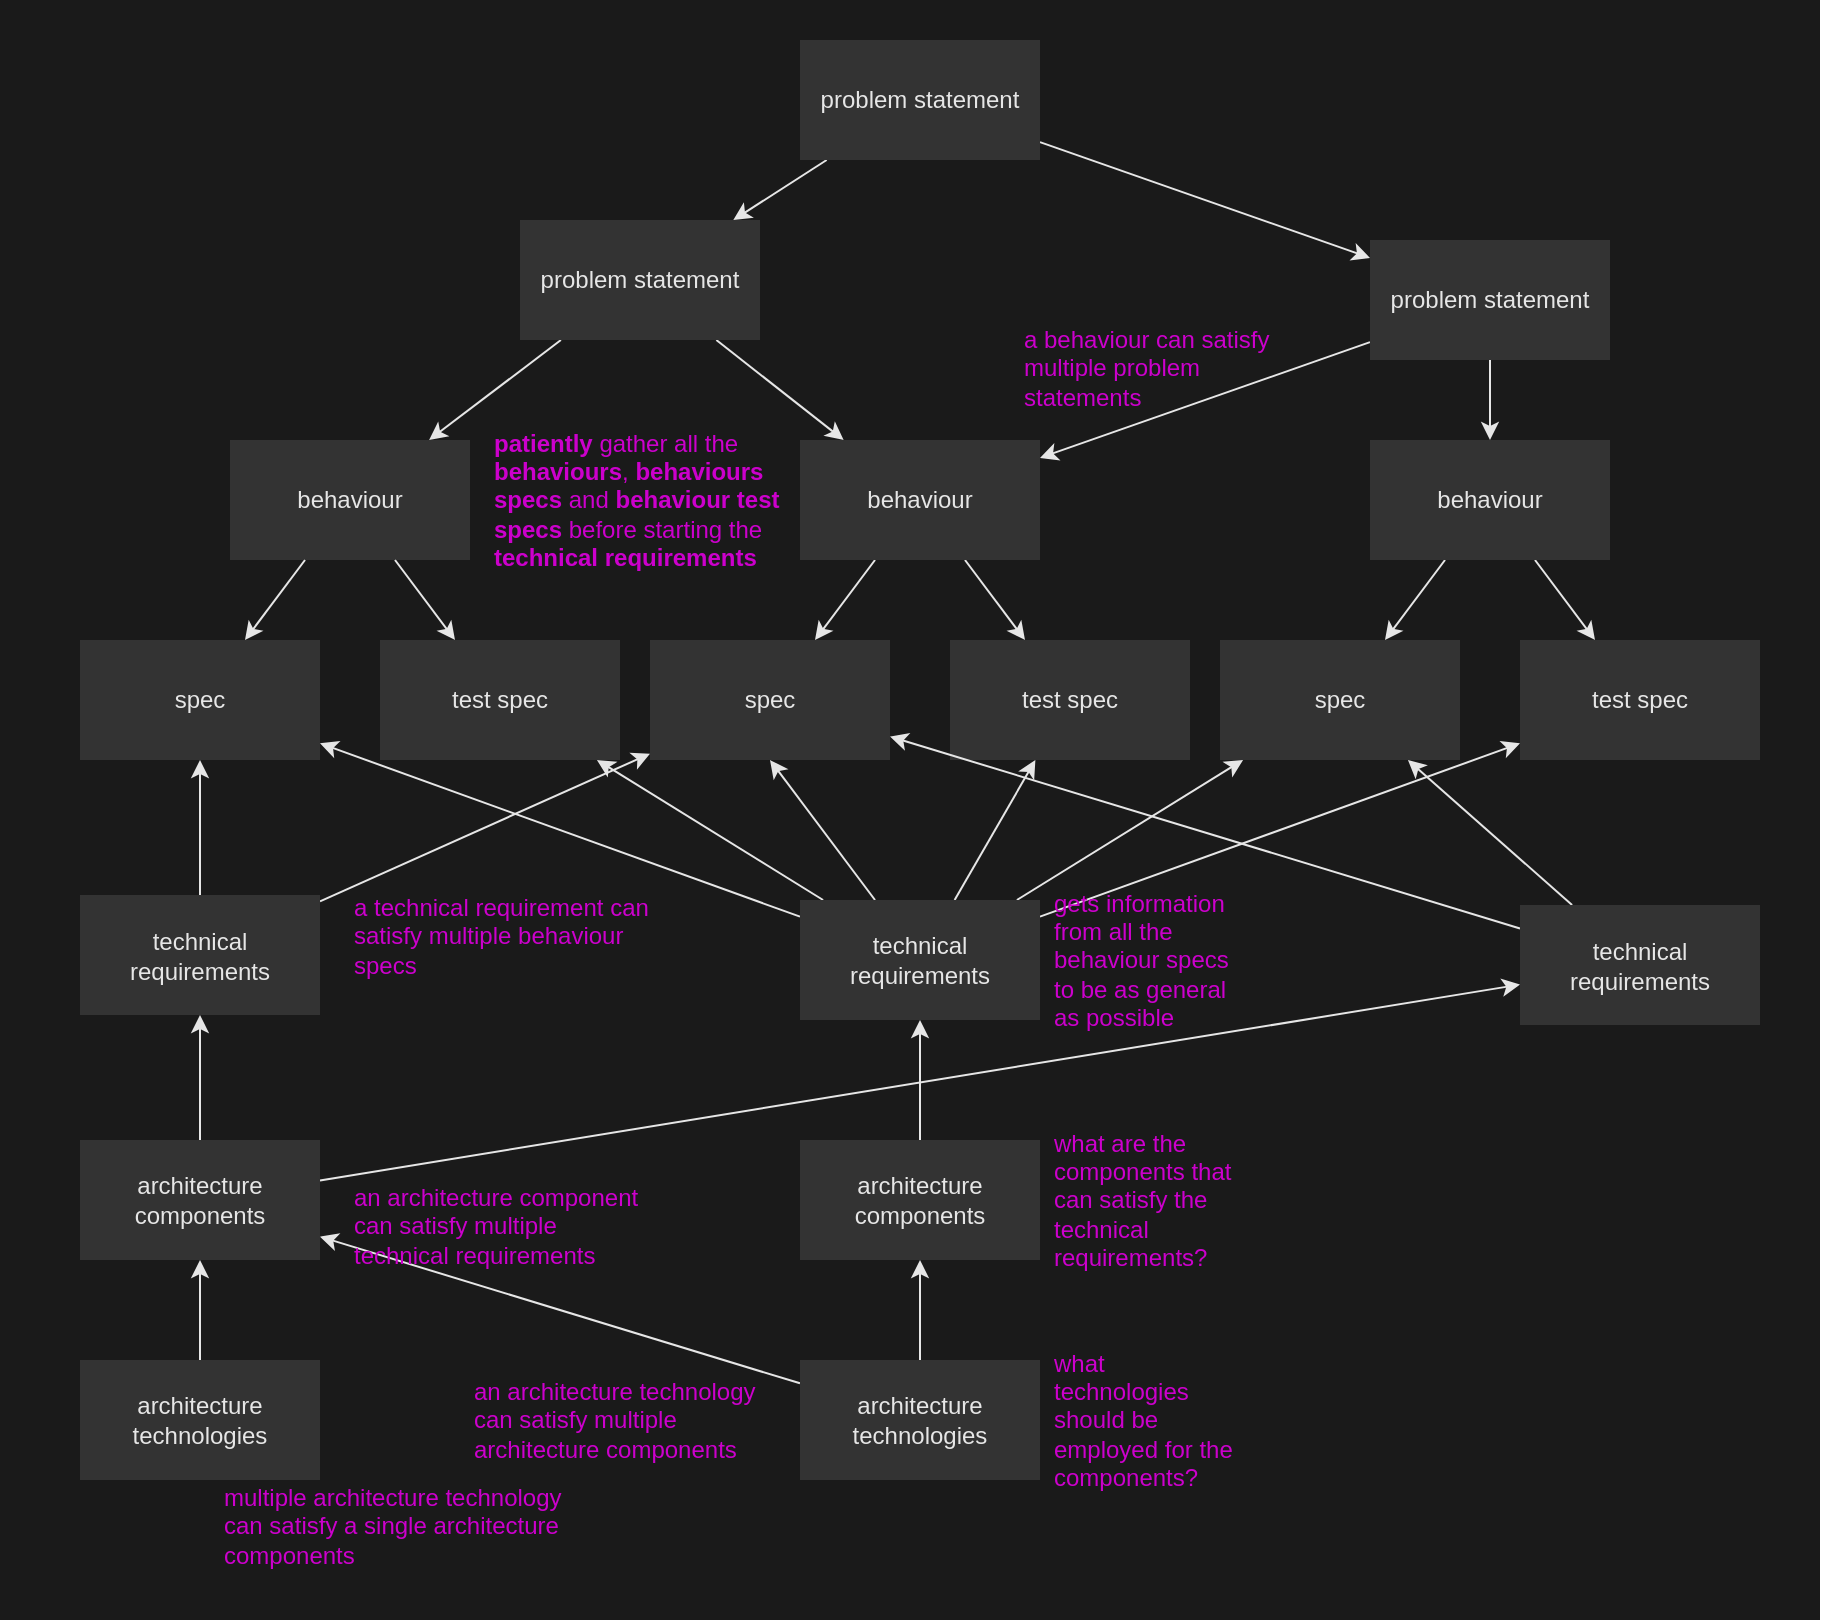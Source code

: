 <mxfile>
    <diagram id="kMwoFzIH3iVEOcsCu21u" name="Page-1">
        <mxGraphModel dx="4618" dy="1065" grid="1" gridSize="10" guides="1" tooltips="1" connect="1" arrows="1" fold="1" page="1" pageScale="1" pageWidth="3300" pageHeight="4681" math="0" shadow="0">
            <root>
                <mxCell id="0"/>
                <mxCell id="1" parent="0"/>
                <mxCell id="28" value="" style="rounded=0;whiteSpace=wrap;html=1;strokeColor=none;fillColor=#1A1A1A;" parent="1" vertex="1">
                    <mxGeometry x="-240" y="150" width="910" height="810" as="geometry"/>
                </mxCell>
                <mxCell id="4" style="edgeStyle=none;html=1;strokeColor=#E6E6E6;" parent="1" source="2" target="3" edge="1">
                    <mxGeometry relative="1" as="geometry"/>
                </mxCell>
                <mxCell id="37" style="edgeStyle=none;html=1;fontColor=#CC00CC;strokeColor=#E6E6E6;" parent="1" source="2" target="32" edge="1">
                    <mxGeometry relative="1" as="geometry"/>
                </mxCell>
                <mxCell id="2" value="problem statement" style="rounded=0;whiteSpace=wrap;html=1;strokeColor=none;fillColor=#333333;fontColor=#E6E6E6;" parent="1" vertex="1">
                    <mxGeometry x="20" y="260" width="120" height="60" as="geometry"/>
                </mxCell>
                <mxCell id="7" style="edgeStyle=none;html=1;strokeColor=#E6E6E6;" parent="1" source="3" target="5" edge="1">
                    <mxGeometry relative="1" as="geometry"/>
                </mxCell>
                <mxCell id="8" style="edgeStyle=none;html=1;strokeColor=#E6E6E6;" parent="1" source="3" target="6" edge="1">
                    <mxGeometry relative="1" as="geometry"/>
                </mxCell>
                <mxCell id="3" value="behaviour" style="rounded=0;whiteSpace=wrap;html=1;strokeColor=none;fillColor=#333333;fontColor=#E6E6E6;" parent="1" vertex="1">
                    <mxGeometry x="160" y="370" width="120" height="60" as="geometry"/>
                </mxCell>
                <mxCell id="5" value="spec" style="rounded=0;whiteSpace=wrap;html=1;strokeColor=none;fillColor=#333333;fontColor=#E6E6E6;" parent="1" vertex="1">
                    <mxGeometry x="85" y="470" width="120" height="60" as="geometry"/>
                </mxCell>
                <mxCell id="6" value="test spec" style="rounded=0;whiteSpace=wrap;html=1;strokeColor=none;fillColor=#333333;fontColor=#E6E6E6;" parent="1" vertex="1">
                    <mxGeometry x="235" y="470" width="120" height="60" as="geometry"/>
                </mxCell>
                <mxCell id="9" style="edgeStyle=none;html=1;strokeColor=#E6E6E6;" parent="1" source="10" target="13" edge="1">
                    <mxGeometry relative="1" as="geometry"/>
                </mxCell>
                <mxCell id="48" style="edgeStyle=none;html=1;strokeColor=#E6E6E6;" parent="1" source="10" target="3" edge="1">
                    <mxGeometry relative="1" as="geometry"/>
                </mxCell>
                <mxCell id="10" value="problem statement" style="rounded=0;whiteSpace=wrap;html=1;strokeColor=none;fillColor=#333333;fontColor=#E6E6E6;" parent="1" vertex="1">
                    <mxGeometry x="445" y="270" width="120" height="60" as="geometry"/>
                </mxCell>
                <mxCell id="11" style="edgeStyle=none;html=1;strokeColor=#E6E6E6;" parent="1" source="13" target="14" edge="1">
                    <mxGeometry relative="1" as="geometry"/>
                </mxCell>
                <mxCell id="12" style="edgeStyle=none;html=1;strokeColor=#E6E6E6;" parent="1" source="13" target="15" edge="1">
                    <mxGeometry relative="1" as="geometry"/>
                </mxCell>
                <mxCell id="13" value="behaviour" style="rounded=0;whiteSpace=wrap;html=1;strokeColor=none;fillColor=#333333;fontColor=#E6E6E6;" parent="1" vertex="1">
                    <mxGeometry x="445" y="370" width="120" height="60" as="geometry"/>
                </mxCell>
                <mxCell id="14" value="spec" style="rounded=0;whiteSpace=wrap;html=1;strokeColor=none;fillColor=#333333;fontColor=#E6E6E6;" parent="1" vertex="1">
                    <mxGeometry x="370" y="470" width="120" height="60" as="geometry"/>
                </mxCell>
                <mxCell id="15" value="test spec" style="rounded=0;whiteSpace=wrap;html=1;strokeColor=none;fillColor=#333333;fontColor=#E6E6E6;" parent="1" vertex="1">
                    <mxGeometry x="520" y="470" width="120" height="60" as="geometry"/>
                </mxCell>
                <mxCell id="17" style="edgeStyle=none;html=1;strokeColor=#E6E6E6;" parent="1" source="16" target="2" edge="1">
                    <mxGeometry relative="1" as="geometry"/>
                </mxCell>
                <mxCell id="18" style="edgeStyle=none;html=1;strokeColor=#E6E6E6;" parent="1" source="16" target="10" edge="1">
                    <mxGeometry relative="1" as="geometry"/>
                </mxCell>
                <mxCell id="16" value="problem statement" style="rounded=0;whiteSpace=wrap;html=1;strokeColor=none;fillColor=#333333;fontColor=#E6E6E6;" parent="1" vertex="1">
                    <mxGeometry x="160" y="170" width="120" height="60" as="geometry"/>
                </mxCell>
                <mxCell id="20" style="edgeStyle=none;html=1;entryX=0.5;entryY=1;entryDx=0;entryDy=0;strokeColor=#E6E6E6;" parent="1" source="19" target="5" edge="1">
                    <mxGeometry relative="1" as="geometry"/>
                </mxCell>
                <mxCell id="21" style="edgeStyle=none;html=1;strokeColor=#E6E6E6;" parent="1" source="19" target="6" edge="1">
                    <mxGeometry relative="1" as="geometry"/>
                </mxCell>
                <mxCell id="22" style="edgeStyle=none;html=1;strokeColor=#E6E6E6;" parent="1" source="19" target="14" edge="1">
                    <mxGeometry relative="1" as="geometry"/>
                </mxCell>
                <mxCell id="23" style="edgeStyle=none;html=1;strokeColor=#E6E6E6;" parent="1" source="19" target="15" edge="1">
                    <mxGeometry relative="1" as="geometry"/>
                </mxCell>
                <mxCell id="38" style="edgeStyle=none;html=1;fontColor=#CC00CC;strokeColor=#E6E6E6;" parent="1" source="19" target="33" edge="1">
                    <mxGeometry relative="1" as="geometry"/>
                </mxCell>
                <mxCell id="39" style="edgeStyle=none;html=1;fontColor=#CC00CC;strokeColor=#E6E6E6;" parent="1" source="19" target="36" edge="1">
                    <mxGeometry relative="1" as="geometry"/>
                </mxCell>
                <mxCell id="19" value="technical&lt;br&gt;requirements" style="rounded=0;whiteSpace=wrap;html=1;strokeColor=none;fillColor=#333333;fontColor=#E6E6E6;" parent="1" vertex="1">
                    <mxGeometry x="160" y="600" width="120" height="60" as="geometry"/>
                </mxCell>
                <mxCell id="25" style="edgeStyle=none;html=1;strokeColor=#E6E6E6;" parent="1" source="24" target="19" edge="1">
                    <mxGeometry relative="1" as="geometry"/>
                </mxCell>
                <mxCell id="24" value="architecture&lt;br&gt;components" style="rounded=0;whiteSpace=wrap;html=1;strokeColor=none;fillColor=#333333;fontColor=#E6E6E6;" parent="1" vertex="1">
                    <mxGeometry x="160" y="720" width="120" height="60" as="geometry"/>
                </mxCell>
                <mxCell id="27" style="edgeStyle=none;html=1;strokeColor=#E6E6E6;" parent="1" source="26" target="24" edge="1">
                    <mxGeometry relative="1" as="geometry"/>
                </mxCell>
                <mxCell id="55" style="edgeStyle=none;html=1;strokeColor=#E6E6E6;" edge="1" parent="1" source="26" target="51">
                    <mxGeometry relative="1" as="geometry"/>
                </mxCell>
                <mxCell id="26" value="architecture&lt;br&gt;technologies" style="rounded=0;whiteSpace=wrap;html=1;strokeColor=none;fillColor=#333333;fontColor=#E6E6E6;" parent="1" vertex="1">
                    <mxGeometry x="160" y="830" width="120" height="60" as="geometry"/>
                </mxCell>
                <mxCell id="29" value="what are the components that can satisfy the technical requirements?" style="text;html=1;strokeColor=none;fillColor=none;align=left;verticalAlign=middle;whiteSpace=wrap;rounded=0;fontColor=#CC00CC;" parent="1" vertex="1">
                    <mxGeometry x="285" y="717.5" width="95" height="65" as="geometry"/>
                </mxCell>
                <mxCell id="30" value="what technologies should be employed for the components?" style="text;html=1;strokeColor=none;fillColor=none;align=left;verticalAlign=middle;whiteSpace=wrap;rounded=0;fontColor=#CC00CC;" parent="1" vertex="1">
                    <mxGeometry x="285" y="827.5" width="95" height="65" as="geometry"/>
                </mxCell>
                <mxCell id="31" value="gets information from all the behaviour specs to be as general as possible" style="text;html=1;strokeColor=none;fillColor=none;align=left;verticalAlign=middle;whiteSpace=wrap;rounded=0;fontColor=#CC00CC;" parent="1" vertex="1">
                    <mxGeometry x="285" y="597.5" width="95" height="65" as="geometry"/>
                </mxCell>
                <mxCell id="32" value="behaviour" style="rounded=0;whiteSpace=wrap;html=1;strokeColor=none;fillColor=#333333;fontColor=#E6E6E6;" parent="1" vertex="1">
                    <mxGeometry x="-125" y="370" width="120" height="60" as="geometry"/>
                </mxCell>
                <mxCell id="33" value="test spec" style="rounded=0;whiteSpace=wrap;html=1;strokeColor=none;fillColor=#333333;fontColor=#E6E6E6;" parent="1" vertex="1">
                    <mxGeometry x="-50" y="470" width="120" height="60" as="geometry"/>
                </mxCell>
                <mxCell id="34" style="edgeStyle=none;html=1;strokeColor=#E6E6E6;" parent="1" source="32" target="33" edge="1">
                    <mxGeometry relative="1" as="geometry"/>
                </mxCell>
                <mxCell id="35" style="edgeStyle=none;html=1;strokeColor=#E6E6E6;" parent="1" source="32" target="36" edge="1">
                    <mxGeometry relative="1" as="geometry"/>
                </mxCell>
                <mxCell id="36" value="spec" style="rounded=0;whiteSpace=wrap;html=1;strokeColor=none;fillColor=#333333;fontColor=#E6E6E6;" parent="1" vertex="1">
                    <mxGeometry x="-200" y="470" width="120" height="60" as="geometry"/>
                </mxCell>
                <mxCell id="41" value="&lt;b&gt;patiently &lt;/b&gt;gather all the &lt;b&gt;behaviours&lt;/b&gt;, &lt;b&gt;behaviours specs&lt;/b&gt; and &lt;b&gt;behaviour test specs&lt;/b&gt; before starting the &lt;b&gt;technical requirements&lt;/b&gt;" style="text;html=1;strokeColor=none;fillColor=none;align=left;verticalAlign=middle;whiteSpace=wrap;rounded=0;fontColor=#CC00CC;" parent="1" vertex="1">
                    <mxGeometry x="5" y="353.75" width="150" height="92.5" as="geometry"/>
                </mxCell>
                <mxCell id="43" style="edgeStyle=none;html=1;strokeColor=#E6E6E6;" parent="1" source="42" target="36" edge="1">
                    <mxGeometry relative="1" as="geometry"/>
                </mxCell>
                <mxCell id="44" style="edgeStyle=none;html=1;strokeColor=#E6E6E6;" parent="1" source="42" target="5" edge="1">
                    <mxGeometry relative="1" as="geometry"/>
                </mxCell>
                <mxCell id="42" value="technical&lt;br&gt;requirements" style="rounded=0;whiteSpace=wrap;html=1;strokeColor=none;fillColor=#333333;fontColor=#E6E6E6;" parent="1" vertex="1">
                    <mxGeometry x="-200" y="597.5" width="120" height="60" as="geometry"/>
                </mxCell>
                <mxCell id="46" style="edgeStyle=none;html=1;strokeColor=#E6E6E6;" parent="1" source="45" target="14" edge="1">
                    <mxGeometry relative="1" as="geometry"/>
                </mxCell>
                <mxCell id="47" style="edgeStyle=none;html=1;strokeColor=#E6E6E6;" parent="1" source="45" target="5" edge="1">
                    <mxGeometry relative="1" as="geometry"/>
                </mxCell>
                <mxCell id="45" value="technical&lt;br&gt;requirements" style="rounded=0;whiteSpace=wrap;html=1;strokeColor=none;fillColor=#333333;fontColor=#E6E6E6;" parent="1" vertex="1">
                    <mxGeometry x="520" y="602.5" width="120" height="60" as="geometry"/>
                </mxCell>
                <mxCell id="49" value="a behaviour can satisfy multiple problem statements" style="text;html=1;strokeColor=none;fillColor=none;align=left;verticalAlign=middle;whiteSpace=wrap;rounded=0;fontColor=#CC00CC;" vertex="1" parent="1">
                    <mxGeometry x="270" y="313.75" width="150" height="40" as="geometry"/>
                </mxCell>
                <mxCell id="50" value="a technical requirement can satisfy multiple behaviour specs" style="text;html=1;strokeColor=none;fillColor=none;align=left;verticalAlign=middle;whiteSpace=wrap;rounded=0;fontColor=#CC00CC;" vertex="1" parent="1">
                    <mxGeometry x="-65" y="597.5" width="150" height="40" as="geometry"/>
                </mxCell>
                <mxCell id="52" style="edgeStyle=none;html=1;strokeColor=#E6E6E6;" edge="1" parent="1" source="51" target="42">
                    <mxGeometry relative="1" as="geometry"/>
                </mxCell>
                <mxCell id="53" style="edgeStyle=none;html=1;strokeColor=#E6E6E6;" edge="1" parent="1" source="51" target="45">
                    <mxGeometry relative="1" as="geometry"/>
                </mxCell>
                <mxCell id="51" value="architecture&lt;br&gt;components" style="rounded=0;whiteSpace=wrap;html=1;strokeColor=none;fillColor=#333333;fontColor=#E6E6E6;" vertex="1" parent="1">
                    <mxGeometry x="-200" y="720" width="120" height="60" as="geometry"/>
                </mxCell>
                <mxCell id="54" value="an architecture component can satisfy multiple technical requirements" style="text;html=1;strokeColor=none;fillColor=none;align=left;verticalAlign=middle;whiteSpace=wrap;rounded=0;fontColor=#CC00CC;" vertex="1" parent="1">
                    <mxGeometry x="-65" y="742.5" width="150" height="40" as="geometry"/>
                </mxCell>
                <mxCell id="56" value="an architecture technology&lt;br&gt;can satisfy multiple architecture components" style="text;html=1;strokeColor=none;fillColor=none;align=left;verticalAlign=middle;whiteSpace=wrap;rounded=0;fontColor=#CC00CC;" vertex="1" parent="1">
                    <mxGeometry x="-5" y="840" width="150" height="40" as="geometry"/>
                </mxCell>
                <mxCell id="58" style="edgeStyle=none;html=1;entryX=0.5;entryY=1;entryDx=0;entryDy=0;strokeColor=#E6E6E6;" edge="1" parent="1" source="57" target="51">
                    <mxGeometry relative="1" as="geometry"/>
                </mxCell>
                <mxCell id="57" value="architecture&lt;br&gt;technologies" style="rounded=0;whiteSpace=wrap;html=1;strokeColor=none;fillColor=#333333;fontColor=#E6E6E6;" vertex="1" parent="1">
                    <mxGeometry x="-200" y="830" width="120" height="60" as="geometry"/>
                </mxCell>
                <mxCell id="59" value="multiple architecture technology&lt;br&gt;can satisfy a single architecture components" style="text;html=1;strokeColor=none;fillColor=none;align=left;verticalAlign=middle;whiteSpace=wrap;rounded=0;fontColor=#CC00CC;" vertex="1" parent="1">
                    <mxGeometry x="-130" y="892.5" width="180" height="40" as="geometry"/>
                </mxCell>
            </root>
        </mxGraphModel>
    </diagram>
</mxfile>